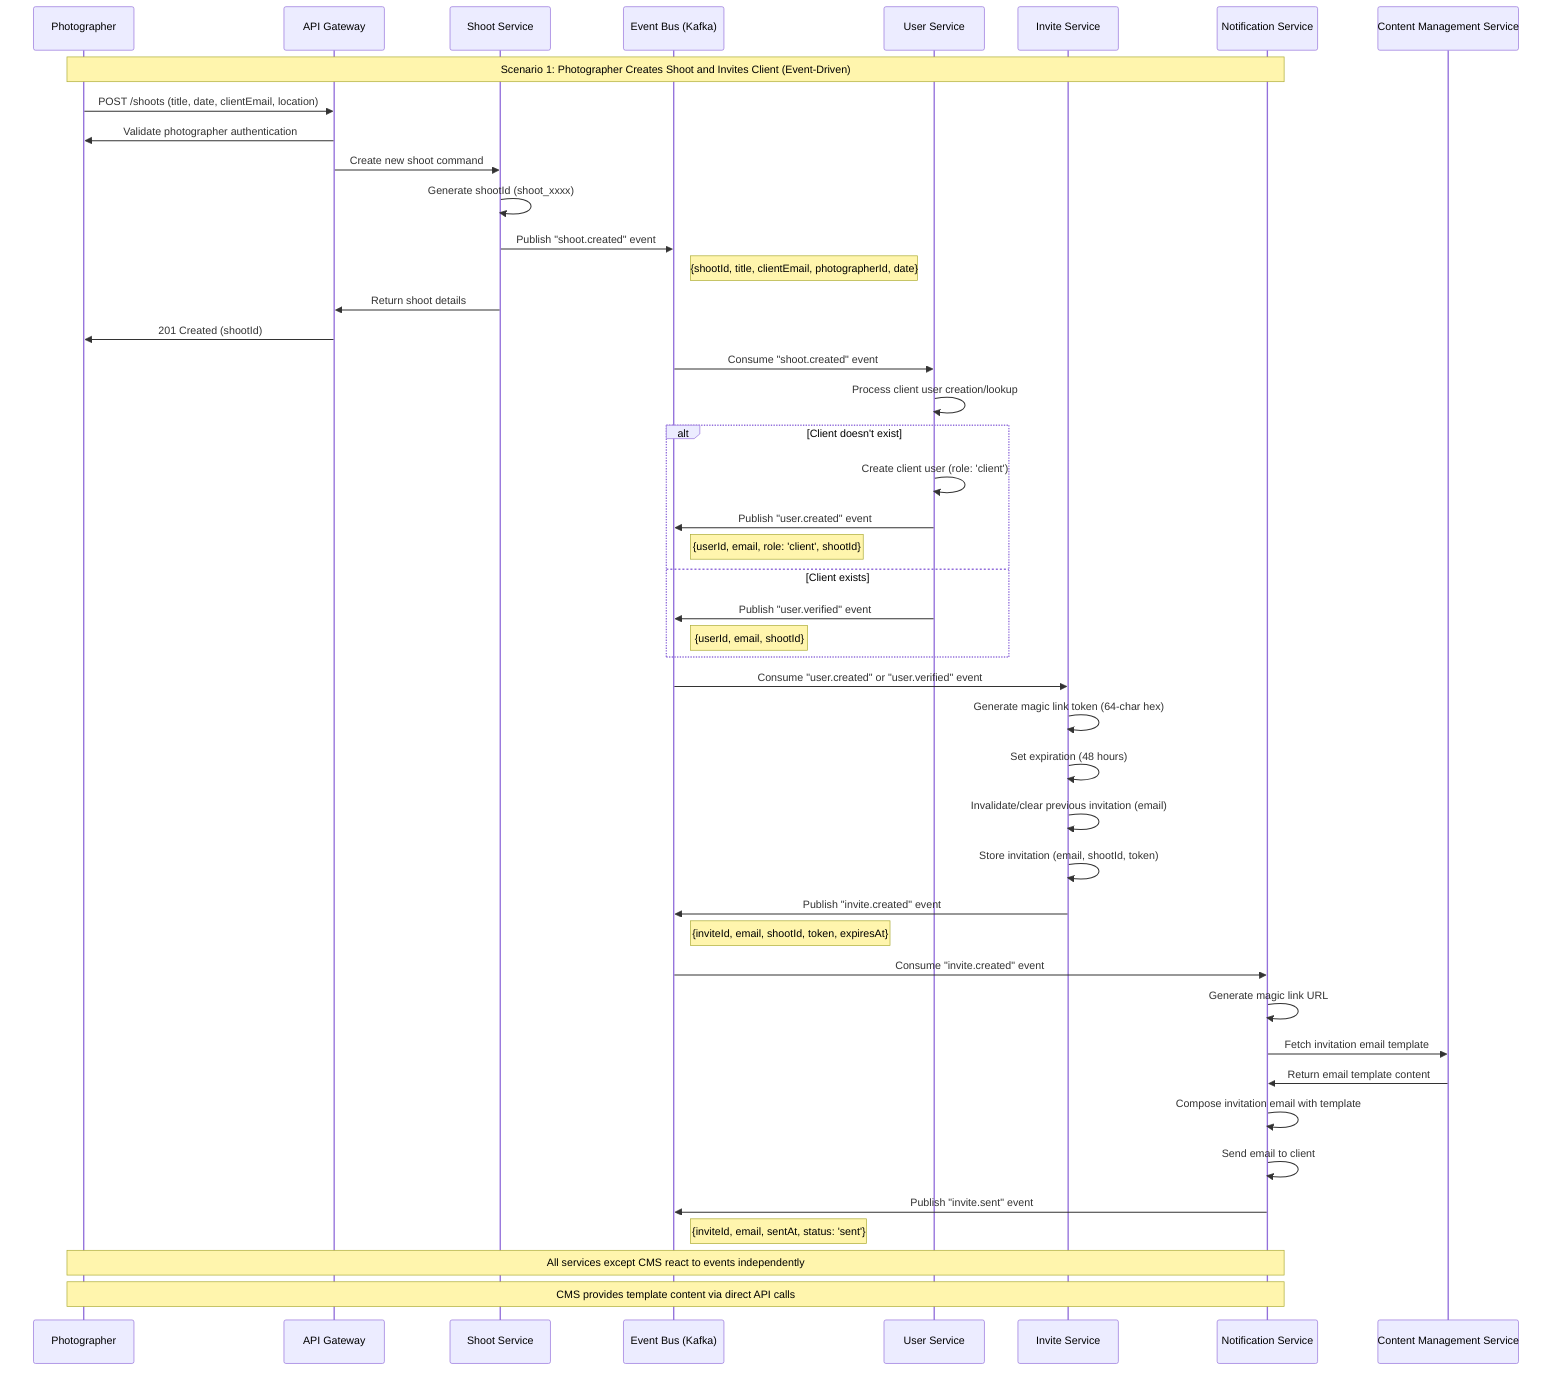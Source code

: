 sequenceDiagram  
  participant P as Photographer  
  participant AG as API Gateway  
  participant SS as Shoot Service
  participant EB as Event Bus (Kafka)  
  participant US as User Service 
  participant IS as Invite Service  
  participant NS as Notification Service  
  participant CMS as Content Management Service  

  Note over P,NS: Scenario 1: Photographer Creates Shoot and Invites Client (Event-Driven)

  P->>AG: POST /shoots (title, date, clientEmail, location) 
  AG->>P: Validate photographer authentication  
  AG->>SS: Create new shoot command 
  SS->>SS: Generate shootId (shoot_xxxx)  
  SS->>EB: Publish "shoot.created" event  
  Note right of EB: {shootId, title, clientEmail, photographerId, date} 
  SS->>AG: Return shoot details  
  AG->>P: 201 Created (shootId)  

  EB->>US: Consume "shoot.created" event  
  US->>US: Process client user creation/lookup  
  alt Client doesn't exist 
    US->>US: Create client user (role: 'client') 
    US->>EB: Publish "user.created" event  
    Note right of EB: {userId, email, role: 'client', shootId}  
  else Client exists 
    US->>EB: Publish "user.verified" event 
    Note right of EB: {userId, email, shootId}
  end 

  EB->>IS: Consume "user.created" or "user.verified" event  
  IS->>IS: Generate magic link token (64-char hex) 
  IS->>IS: Set expiration (48 hours) 
  IS->>IS: Invalidate/clear previous invitation (email)
  IS->>IS: Store invitation (email, shootId, token)
  IS->>EB: Publish "invite.created" event 
  Note right of EB: {inviteId, email, shootId, token, expiresAt}  

  EB->>NS: Consume "invite.created" event 
  NS->>NS: Generate magic link URL  
  NS->>CMS: Fetch invitation email template 
  CMS->>NS: Return email template content
  NS->>NS: Compose invitation email with template 
  NS->>NS: Send email to client  
  NS->>EB: Publish "invite.sent" event 
  Note right of EB: {inviteId, email, sentAt, status: 'sent'}  

  Note over P,NS: All services except CMS react to events independently
  Note over P,NS: CMS provides template content via direct API calls